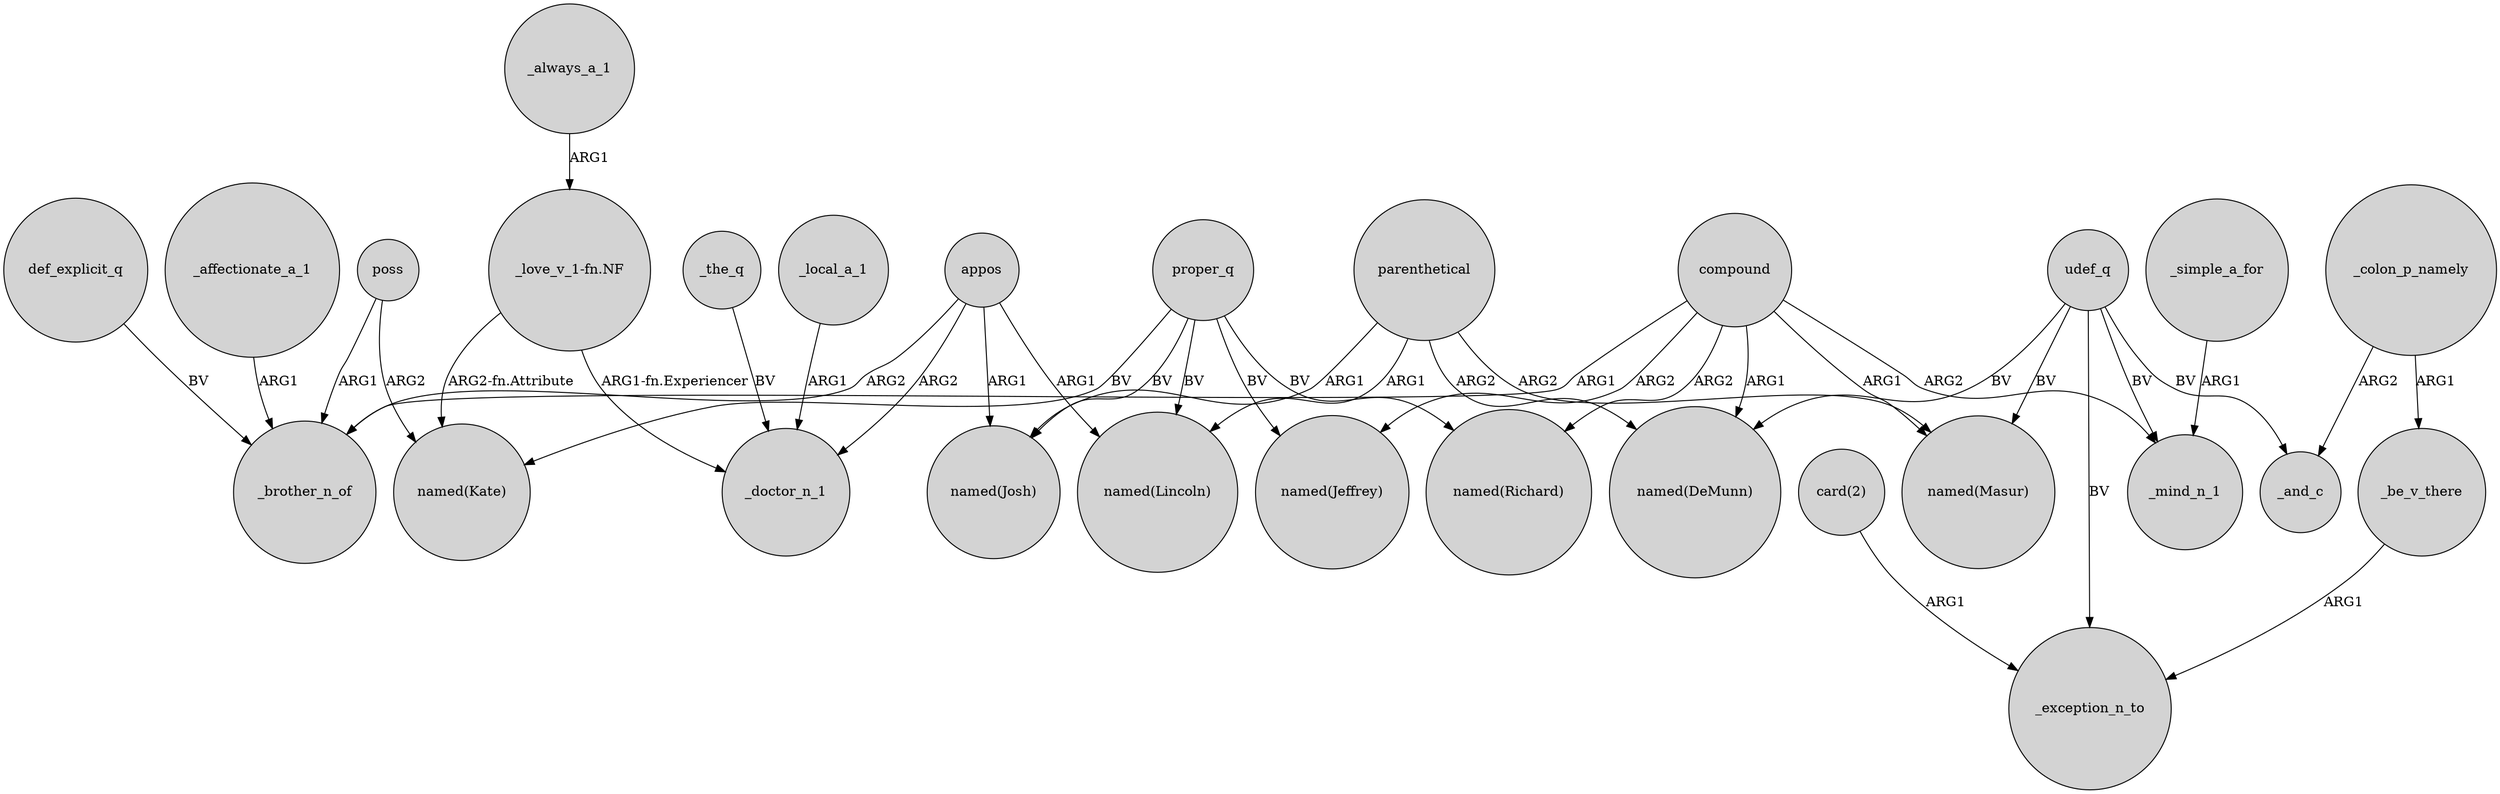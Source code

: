 digraph {
	node [shape=circle style=filled]
	poss -> _brother_n_of [label=ARG1]
	"_love_v_1-fn.NF" -> _doctor_n_1 [label="ARG1-fn.Experiencer"]
	parenthetical -> "named(DeMunn)" [label=ARG2]
	appos -> "named(Lincoln)" [label=ARG1]
	appos -> _brother_n_of [label=ARG2]
	compound -> "named(Masur)" [label=ARG1]
	_the_q -> _doctor_n_1 [label=BV]
	poss -> "named(Kate)" [label=ARG2]
	def_explicit_q -> _brother_n_of [label=BV]
	compound -> "named(Richard)" [label=ARG2]
	compound -> "named(DeMunn)" [label=ARG1]
	_always_a_1 -> "_love_v_1-fn.NF" [label=ARG1]
	udef_q -> "named(Masur)" [label=BV]
	proper_q -> "named(Kate)" [label=BV]
	_colon_p_namely -> _and_c [label=ARG2]
	proper_q -> "named(Lincoln)" [label=BV]
	parenthetical -> "named(Lincoln)" [label=ARG1]
	compound -> _mind_n_1 [label=ARG2]
	"card(2)" -> _exception_n_to [label=ARG1]
	proper_q -> "named(Richard)" [label=BV]
	compound -> "named(Jeffrey)" [label=ARG2]
	compound -> _brother_n_of [label=ARG1]
	"_love_v_1-fn.NF" -> "named(Kate)" [label="ARG2-fn.Attribute"]
	parenthetical -> "named(Masur)" [label=ARG2]
	udef_q -> _exception_n_to [label=BV]
	_simple_a_for -> _mind_n_1 [label=ARG1]
	_affectionate_a_1 -> _brother_n_of [label=ARG1]
	_be_v_there -> _exception_n_to [label=ARG1]
	_local_a_1 -> _doctor_n_1 [label=ARG1]
	udef_q -> _mind_n_1 [label=BV]
	parenthetical -> "named(Josh)" [label=ARG1]
	proper_q -> "named(Josh)" [label=BV]
	udef_q -> _and_c [label=BV]
	proper_q -> "named(Jeffrey)" [label=BV]
	appos -> "named(Josh)" [label=ARG1]
	appos -> _doctor_n_1 [label=ARG2]
	_colon_p_namely -> _be_v_there [label=ARG1]
	udef_q -> "named(DeMunn)" [label=BV]
}
